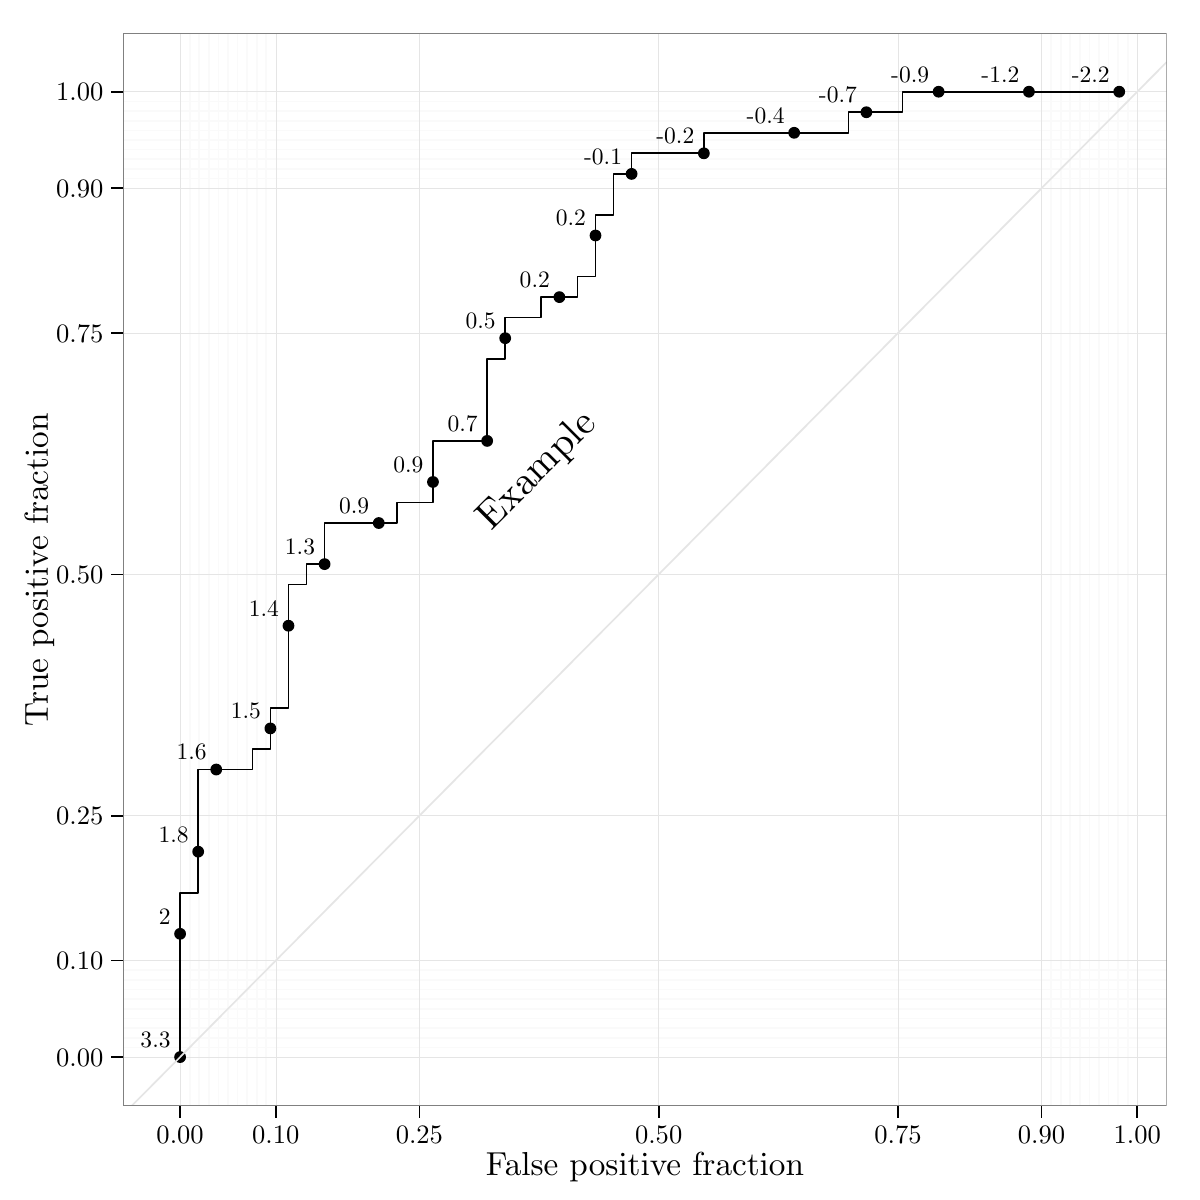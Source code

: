 % Created by tikzDevice version 0.7.0 on 2015-01-26 16:54:39
% !TEX encoding = UTF-8 Unicode
\documentclass[10pt]{article}

\nonstopmode

\usepackage{tikz}

\usepackage[active,tightpage,psfixbb]{preview}

\PreviewEnvironment{pgfpicture}

\setlength\PreviewBorder{0pt}
\begin{document}

\begin{tikzpicture}[x=1pt,y=1pt]
\definecolor[named]{fillColor}{rgb}{1.00,1.00,1.00}
\path[use as bounding box,fill=fillColor,fill opacity=0.00] (0,0) rectangle (433.62,433.62);
\begin{scope}
\path[clip] (  0.00,  0.00) rectangle (433.62,433.62);
\definecolor[named]{drawColor}{rgb}{1.00,1.00,1.00}
\definecolor[named]{fillColor}{rgb}{1.00,1.00,1.00}

\path[draw=drawColor,line width= 0.6pt,line join=round,line cap=round,fill=fillColor] (  0.00,  0.00) rectangle (433.62,433.62);
\end{scope}
\begin{scope}
\path[clip] ( 44.49, 34.03) rectangle (421.57,421.57);
\definecolor[named]{fillColor}{rgb}{1.00,1.00,1.00}

\path[fill=fillColor] ( 44.49, 34.03) rectangle (421.57,421.57);
\definecolor[named]{drawColor}{rgb}{0.98,0.98,0.98}

\path[draw=drawColor,line width= 0.6pt,line join=round] ( 44.49, 55.14) --
	(421.57, 55.14);

\path[draw=drawColor,line width= 0.6pt,line join=round] ( 44.49, 58.63) --
	(421.57, 58.63);

\path[draw=drawColor,line width= 0.6pt,line join=round] ( 44.49, 62.11) --
	(421.57, 62.11);

\path[draw=drawColor,line width= 0.6pt,line join=round] ( 44.49, 65.60) --
	(421.57, 65.60);

\path[draw=drawColor,line width= 0.6pt,line join=round] ( 44.49, 69.09) --
	(421.57, 69.09);

\path[draw=drawColor,line width= 0.6pt,line join=round] ( 44.49, 72.58) --
	(421.57, 72.58);

\path[draw=drawColor,line width= 0.6pt,line join=round] ( 44.49, 76.07) --
	(421.57, 76.07);

\path[draw=drawColor,line width= 0.6pt,line join=round] ( 44.49, 79.56) --
	(421.57, 79.56);

\path[draw=drawColor,line width= 0.6pt,line join=round] ( 44.49, 83.04) --
	(421.57, 83.04);

\path[draw=drawColor,line width= 0.6pt,line join=round] ( 44.49,369.08) --
	(421.57,369.08);

\path[draw=drawColor,line width= 0.6pt,line join=round] ( 44.49,372.57) --
	(421.57,372.57);

\path[draw=drawColor,line width= 0.6pt,line join=round] ( 44.49,376.05) --
	(421.57,376.05);

\path[draw=drawColor,line width= 0.6pt,line join=round] ( 44.49,379.54) --
	(421.57,379.54);

\path[draw=drawColor,line width= 0.6pt,line join=round] ( 44.49,383.03) --
	(421.57,383.03);

\path[draw=drawColor,line width= 0.6pt,line join=round] ( 44.49,386.52) --
	(421.57,386.52);

\path[draw=drawColor,line width= 0.6pt,line join=round] ( 44.49,390.01) --
	(421.57,390.01);

\path[draw=drawColor,line width= 0.6pt,line join=round] ( 44.49,393.49) --
	(421.57,393.49);

\path[draw=drawColor,line width= 0.6pt,line join=round] ( 44.49,396.98) --
	(421.57,396.98);

\path[draw=drawColor,line width= 0.6pt,line join=round] ( 68.54, 34.03) --
	( 68.54,421.57);

\path[draw=drawColor,line width= 0.6pt,line join=round] ( 72.00, 34.03) --
	( 72.00,421.57);

\path[draw=drawColor,line width= 0.6pt,line join=round] ( 75.46, 34.03) --
	( 75.46,421.57);

\path[draw=drawColor,line width= 0.6pt,line join=round] ( 78.92, 34.03) --
	( 78.92,421.57);

\path[draw=drawColor,line width= 0.6pt,line join=round] ( 82.38, 34.03) --
	( 82.38,421.57);

\path[draw=drawColor,line width= 0.6pt,line join=round] ( 85.84, 34.03) --
	( 85.84,421.57);

\path[draw=drawColor,line width= 0.6pt,line join=round] ( 89.30, 34.03) --
	( 89.30,421.57);

\path[draw=drawColor,line width= 0.6pt,line join=round] ( 92.75, 34.03) --
	( 92.75,421.57);

\path[draw=drawColor,line width= 0.6pt,line join=round] ( 96.21, 34.03) --
	( 96.21,421.57);

\path[draw=drawColor,line width= 0.6pt,line join=round] (379.83, 34.03) --
	(379.83,421.57);

\path[draw=drawColor,line width= 0.6pt,line join=round] (383.29, 34.03) --
	(383.29,421.57);

\path[draw=drawColor,line width= 0.6pt,line join=round] (386.75, 34.03) --
	(386.75,421.57);

\path[draw=drawColor,line width= 0.6pt,line join=round] (390.21, 34.03) --
	(390.21,421.57);

\path[draw=drawColor,line width= 0.6pt,line join=round] (393.67, 34.03) --
	(393.67,421.57);

\path[draw=drawColor,line width= 0.6pt,line join=round] (397.13, 34.03) --
	(397.13,421.57);

\path[draw=drawColor,line width= 0.6pt,line join=round] (400.58, 34.03) --
	(400.58,421.57);

\path[draw=drawColor,line width= 0.6pt,line join=round] (404.04, 34.03) --
	(404.04,421.57);

\path[draw=drawColor,line width= 0.6pt,line join=round] (407.50, 34.03) --
	(407.50,421.57);
\definecolor[named]{drawColor}{rgb}{0.90,0.90,0.90}

\path[draw=drawColor,line width= 0.2pt,line join=round] ( 44.49, 51.65) --
	(421.57, 51.65);

\path[draw=drawColor,line width= 0.2pt,line join=round] ( 44.49, 86.53) --
	(421.57, 86.53);

\path[draw=drawColor,line width= 0.2pt,line join=round] ( 44.49,138.86) --
	(421.57,138.86);

\path[draw=drawColor,line width= 0.2pt,line join=round] ( 44.49,226.06) --
	(421.57,226.06);

\path[draw=drawColor,line width= 0.2pt,line join=round] ( 44.49,313.27) --
	(421.57,313.27);

\path[draw=drawColor,line width= 0.2pt,line join=round] ( 44.49,365.59) --
	(421.57,365.59);

\path[draw=drawColor,line width= 0.2pt,line join=round] ( 44.49,400.47) --
	(421.57,400.47);

\path[draw=drawColor,line width= 0.2pt,line join=round] ( 65.08, 34.03) --
	( 65.08,421.57);

\path[draw=drawColor,line width= 0.2pt,line join=round] ( 99.67, 34.03) --
	( 99.67,421.57);

\path[draw=drawColor,line width= 0.2pt,line join=round] (151.55, 34.03) --
	(151.55,421.57);

\path[draw=drawColor,line width= 0.2pt,line join=round] (238.02, 34.03) --
	(238.02,421.57);

\path[draw=drawColor,line width= 0.2pt,line join=round] (324.49, 34.03) --
	(324.49,421.57);

\path[draw=drawColor,line width= 0.2pt,line join=round] (376.37, 34.03) --
	(376.37,421.57);

\path[draw=drawColor,line width= 0.2pt,line join=round] (410.96, 34.03) --
	(410.96,421.57);

\path[] (404.43,400.47) circle (  2.13);

\path[] (397.91,400.47) circle (  2.13);

\path[] (391.38,400.47) circle (  2.13);

\path[] (384.86,400.47) circle (  2.13);

\path[] (378.33,400.47) circle (  2.13);

\path[] (371.80,400.47) circle (  2.13);

\path[] (365.28,400.47) circle (  2.13);

\path[] (358.75,400.47) circle (  2.13);

\path[] (352.23,400.47) circle (  2.13);

\path[] (345.70,400.47) circle (  2.13);

\path[] (339.17,400.47) circle (  2.13);

\path[] (332.65,400.47) circle (  2.13);

\path[] (326.12,400.47) circle (  2.13);

\path[] (326.12,393.05) circle (  2.13);

\path[] (319.60,393.05) circle (  2.13);

\path[] (313.07,393.05) circle (  2.13);

\path[] (306.55,393.05) circle (  2.13);

\path[] (306.55,385.63) circle (  2.13);

\path[] (300.02,385.63) circle (  2.13);

\path[] (293.49,385.63) circle (  2.13);

\path[] (286.97,385.63) circle (  2.13);

\path[] (280.44,385.63) circle (  2.13);

\path[] (273.92,385.63) circle (  2.13);

\path[] (267.39,385.63) circle (  2.13);

\path[] (260.86,385.63) circle (  2.13);

\path[] (254.34,385.63) circle (  2.13);

\path[] (254.34,378.21) circle (  2.13);

\path[] (247.81,378.21) circle (  2.13);

\path[] (241.29,378.21) circle (  2.13);

\path[] (234.76,378.21) circle (  2.13);

\path[] (228.23,378.21) circle (  2.13);

\path[] (228.23,370.78) circle (  2.13);

\path[] (221.71,370.78) circle (  2.13);

\path[] (221.71,363.36) circle (  2.13);

\path[] (221.71,355.94) circle (  2.13);

\path[] (215.18,355.94) circle (  2.13);

\path[] (215.18,348.52) circle (  2.13);

\path[] (215.18,341.10) circle (  2.13);

\path[] (215.18,333.68) circle (  2.13);

\path[] (208.66,333.68) circle (  2.13);

\path[] (208.66,326.25) circle (  2.13);

\path[] (202.13,326.25) circle (  2.13);

\path[] (195.60,326.25) circle (  2.13);

\path[] (195.60,318.83) circle (  2.13);

\path[] (189.08,318.83) circle (  2.13);

\path[] (182.55,318.83) circle (  2.13);

\path[] (182.55,311.41) circle (  2.13);

\path[] (182.55,303.99) circle (  2.13);

\path[] (176.03,303.99) circle (  2.13);

\path[] (176.03,296.57) circle (  2.13);

\path[] (176.03,289.15) circle (  2.13);

\path[] (176.03,281.72) circle (  2.13);

\path[] (176.03,274.30) circle (  2.13);

\path[] (169.50,274.30) circle (  2.13);

\path[] (162.97,274.30) circle (  2.13);

\path[] (156.45,274.30) circle (  2.13);

\path[] (156.45,266.88) circle (  2.13);

\path[] (156.45,259.46) circle (  2.13);

\path[] (156.45,252.04) circle (  2.13);

\path[] (149.92,252.04) circle (  2.13);

\path[] (143.40,252.04) circle (  2.13);

\path[] (143.40,244.62) circle (  2.13);

\path[] (136.87,244.62) circle (  2.13);

\path[] (130.34,244.62) circle (  2.13);

\path[] (123.82,244.62) circle (  2.13);

\path[] (117.29,244.62) circle (  2.13);

\path[] (117.29,237.19) circle (  2.13);

\path[] (117.29,229.77) circle (  2.13);

\path[] (110.77,229.77) circle (  2.13);

\path[] (110.77,222.35) circle (  2.13);

\path[] (104.24,222.35) circle (  2.13);

\path[] (104.24,214.93) circle (  2.13);

\path[] (104.24,207.51) circle (  2.13);

\path[] (104.24,200.08) circle (  2.13);

\path[] (104.24,192.66) circle (  2.13);

\path[] (104.24,185.24) circle (  2.13);

\path[] (104.24,177.82) circle (  2.13);

\path[] ( 97.71,177.82) circle (  2.13);

\path[] ( 97.71,170.40) circle (  2.13);

\path[] ( 97.71,162.98) circle (  2.13);

\path[] ( 91.19,162.98) circle (  2.13);

\path[] ( 91.19,155.55) circle (  2.13);

\path[] ( 84.66,155.55) circle (  2.13);

\path[] ( 78.14,155.55) circle (  2.13);

\path[] ( 71.61,155.55) circle (  2.13);

\path[] ( 71.61,148.13) circle (  2.13);

\path[] ( 71.61,140.71) circle (  2.13);

\path[] ( 71.61,133.29) circle (  2.13);

\path[] ( 71.61,125.87) circle (  2.13);

\path[] ( 71.61,118.45) circle (  2.13);

\path[] ( 71.61,111.02) circle (  2.13);

\path[] ( 65.08,111.02) circle (  2.13);

\path[] ( 65.08,103.60) circle (  2.13);

\path[] ( 65.08, 96.18) circle (  2.13);

\path[] ( 65.08, 88.76) circle (  2.13);

\path[] ( 65.08, 81.34) circle (  2.13);

\path[] ( 65.08, 73.92) circle (  2.13);

\path[] ( 65.08, 66.49) circle (  2.13);

\path[] ( 65.08, 59.07) circle (  2.13);

\path[] ( 65.08, 51.65) circle (  2.13);
\definecolor[named]{drawColor}{rgb}{1.00,1.00,1.00}

\path[draw=drawColor,line width= 0.6pt,line join=round,fill=fillColor] ( 44.49, 30.88) -- (421.57,411.18);
\definecolor[named]{drawColor}{rgb}{0.00,0.00,0.00}

\path[draw=drawColor,line width= 0.6pt,line join=round] (404.43,400.47) --
	(397.91,400.47) --
	(391.38,400.47) --
	(384.86,400.47) --
	(378.33,400.47) --
	(371.80,400.47) --
	(365.28,400.47) --
	(358.75,400.47) --
	(352.23,400.47) --
	(345.70,400.47) --
	(339.17,400.47) --
	(332.65,400.47) --
	(326.12,400.47) --
	(326.12,393.05) --
	(319.60,393.05) --
	(313.07,393.05) --
	(306.55,393.05) --
	(306.55,385.63) --
	(300.02,385.63) --
	(293.49,385.63) --
	(286.97,385.63) --
	(280.44,385.63) --
	(273.92,385.63) --
	(267.39,385.63) --
	(260.86,385.63) --
	(254.34,385.63) --
	(254.34,378.21) --
	(247.81,378.21) --
	(241.29,378.21) --
	(234.76,378.21) --
	(228.23,378.21) --
	(228.23,370.78) --
	(221.71,370.78) --
	(221.71,363.36) --
	(221.71,355.94) --
	(215.18,355.94) --
	(215.18,348.52) --
	(215.18,341.10) --
	(215.18,333.68) --
	(208.66,333.68) --
	(208.66,326.25) --
	(202.13,326.25) --
	(195.60,326.25) --
	(195.60,318.83) --
	(189.08,318.83) --
	(182.55,318.83) --
	(182.55,311.41) --
	(182.55,303.99) --
	(176.03,303.99) --
	(176.03,296.57) --
	(176.03,289.15) --
	(176.03,281.72) --
	(176.03,274.30) --
	(169.50,274.30) --
	(162.97,274.30) --
	(156.45,274.30) --
	(156.45,266.88) --
	(156.45,259.46) --
	(156.45,252.04) --
	(149.92,252.04) --
	(143.40,252.04) --
	(143.40,244.62) --
	(136.87,244.62) --
	(130.34,244.62) --
	(123.82,244.62) --
	(117.29,244.62) --
	(117.29,237.19) --
	(117.29,229.77) --
	(110.77,229.77) --
	(110.77,222.35) --
	(104.24,222.35) --
	(104.24,214.93) --
	(104.24,207.51) --
	(104.24,200.08) --
	(104.24,192.66) --
	(104.24,185.24) --
	(104.24,177.82) --
	( 97.71,177.82) --
	( 97.71,170.40) --
	( 97.71,162.98) --
	( 91.19,162.98) --
	( 91.19,155.55) --
	( 84.66,155.55) --
	( 78.14,155.55) --
	( 71.61,155.55) --
	( 71.61,148.13) --
	( 71.61,140.71) --
	( 71.61,133.29) --
	( 71.61,125.87) --
	( 71.61,118.45) --
	( 71.61,111.02) --
	( 65.08,111.02) --
	( 65.08,103.60) --
	( 65.08, 96.18) --
	( 65.08, 88.76) --
	( 65.08, 81.34) --
	( 65.08, 73.92) --
	( 65.08, 66.49) --
	( 65.08, 59.07) --
	( 65.08, 51.65);

\node[text=drawColor,rotate= 45.00,anchor=base,inner sep=0pt, outer sep=0pt, scale=  1.42] at (196.77,260.83) {Example};
\definecolor[named]{fillColor}{rgb}{0.00,0.00,0.00}

\path[fill=fillColor] (404.43,400.47) circle (  2.13);

\path[fill=fillColor] (371.80,400.47) circle (  2.13);

\path[fill=fillColor] (339.17,400.47) circle (  2.13);

\path[fill=fillColor] (313.07,393.05) circle (  2.13);

\path[fill=fillColor] (286.97,385.63) circle (  2.13);

\path[fill=fillColor] (254.34,378.21) circle (  2.13);

\path[fill=fillColor] (228.23,370.78) circle (  2.13);

\path[fill=fillColor] (215.18,348.52) circle (  2.13);

\path[fill=fillColor] (202.13,326.25) circle (  2.13);

\path[fill=fillColor] (182.55,311.41) circle (  2.13);

\path[fill=fillColor] (176.03,274.30) circle (  2.13);

\path[fill=fillColor] (156.45,259.46) circle (  2.13);

\path[fill=fillColor] (136.87,244.62) circle (  2.13);

\path[fill=fillColor] (117.29,229.77) circle (  2.13);

\path[fill=fillColor] (104.24,207.51) circle (  2.13);

\path[fill=fillColor] ( 97.71,170.40) circle (  2.13);

\path[fill=fillColor] ( 78.14,155.55) circle (  2.13);

\path[fill=fillColor] ( 71.61,125.87) circle (  2.13);

\path[fill=fillColor] ( 65.08, 96.18) circle (  2.13);

\path[fill=fillColor] ( 65.08, 51.65) circle (  2.13);

\node[text=drawColor,anchor=base east,inner sep=0pt, outer sep=0pt, scale=  0.85] at (400.98,403.96) {-2.2};

\node[text=drawColor,anchor=base east,inner sep=0pt, outer sep=0pt, scale=  0.85] at (368.35,403.96) {-1.2};

\node[text=drawColor,anchor=base east,inner sep=0pt, outer sep=0pt, scale=  0.85] at (335.72,403.96) {-0.9};

\node[text=drawColor,anchor=base east,inner sep=0pt, outer sep=0pt, scale=  0.85] at (309.61,396.54) {-0.7};

\node[text=drawColor,anchor=base east,inner sep=0pt, outer sep=0pt, scale=  0.85] at (283.51,389.12) {-0.4};

\node[text=drawColor,anchor=base east,inner sep=0pt, outer sep=0pt, scale=  0.85] at (250.88,381.69) {-0.2};

\node[text=drawColor,anchor=base east,inner sep=0pt, outer sep=0pt, scale=  0.85] at (224.77,374.27) {-0.1};

\node[text=drawColor,anchor=base east,inner sep=0pt, outer sep=0pt, scale=  0.85] at (211.72,352.01) {0.2};

\node[text=drawColor,anchor=base east,inner sep=0pt, outer sep=0pt, scale=  0.85] at (198.67,329.74) {0.2};

\node[text=drawColor,anchor=base east,inner sep=0pt, outer sep=0pt, scale=  0.85] at (179.09,314.90) {0.5};

\node[text=drawColor,anchor=base east,inner sep=0pt, outer sep=0pt, scale=  0.85] at (172.57,277.79) {0.7};

\node[text=drawColor,anchor=base east,inner sep=0pt, outer sep=0pt, scale=  0.85] at (152.99,262.95) {0.9};

\node[text=drawColor,anchor=base east,inner sep=0pt, outer sep=0pt, scale=  0.85] at (133.41,248.10) {0.9};

\node[text=drawColor,anchor=base east,inner sep=0pt, outer sep=0pt, scale=  0.85] at (113.83,233.26) {1.3};

\node[text=drawColor,anchor=base east,inner sep=0pt, outer sep=0pt, scale=  0.85] at (100.78,210.99) {1.4};

\node[text=drawColor,anchor=base east,inner sep=0pt, outer sep=0pt, scale=  0.85] at ( 94.26,173.89) {1.5};

\node[text=drawColor,anchor=base east,inner sep=0pt, outer sep=0pt, scale=  0.85] at ( 74.68,159.04) {1.6};

\node[text=drawColor,anchor=base east,inner sep=0pt, outer sep=0pt, scale=  0.85] at ( 68.15,129.36) {1.8};

\node[text=drawColor,anchor=base east,inner sep=0pt, outer sep=0pt, scale=  0.85] at ( 61.63, 99.67) {2};

\node[text=drawColor,anchor=base east,inner sep=0pt, outer sep=0pt, scale=  0.85] at ( 61.63, 55.14) {3.3};
\definecolor[named]{drawColor}{rgb}{0.90,0.90,0.90}
\definecolor[named]{fillColor}{rgb}{0.90,0.90,0.90}

\path[draw=drawColor,line width= 0.6pt,line join=round,fill=fillColor] ( 44.49, 30.88) -- (421.57,411.18);
\definecolor[named]{drawColor}{rgb}{0.50,0.50,0.50}

\path[draw=drawColor,line width= 0.6pt,line join=round,line cap=round] ( 44.49, 34.03) rectangle (421.57,421.57);
\end{scope}
\begin{scope}
\path[clip] (  0.00,  0.00) rectangle (433.62,433.62);
\definecolor[named]{drawColor}{rgb}{0.00,0.00,0.00}

\node[text=drawColor,anchor=base east,inner sep=0pt, outer sep=0pt, scale=  0.96] at ( 37.37, 48.34) {0.00};

\node[text=drawColor,anchor=base east,inner sep=0pt, outer sep=0pt, scale=  0.96] at ( 37.37, 83.23) {0.10};

\node[text=drawColor,anchor=base east,inner sep=0pt, outer sep=0pt, scale=  0.96] at ( 37.37,135.55) {0.25};

\node[text=drawColor,anchor=base east,inner sep=0pt, outer sep=0pt, scale=  0.96] at ( 37.37,222.75) {0.50};

\node[text=drawColor,anchor=base east,inner sep=0pt, outer sep=0pt, scale=  0.96] at ( 37.37,309.96) {0.75};

\node[text=drawColor,anchor=base east,inner sep=0pt, outer sep=0pt, scale=  0.96] at ( 37.37,362.28) {0.90};

\node[text=drawColor,anchor=base east,inner sep=0pt, outer sep=0pt, scale=  0.96] at ( 37.37,397.17) {1.00};
\end{scope}
\begin{scope}
\path[clip] (  0.00,  0.00) rectangle (433.62,433.62);
\definecolor[named]{drawColor}{rgb}{0.00,0.00,0.00}

\path[draw=drawColor,line width= 0.6pt,line join=round] ( 40.22, 51.65) --
	( 44.49, 51.65);

\path[draw=drawColor,line width= 0.6pt,line join=round] ( 40.22, 86.53) --
	( 44.49, 86.53);

\path[draw=drawColor,line width= 0.6pt,line join=round] ( 40.22,138.86) --
	( 44.49,138.86);

\path[draw=drawColor,line width= 0.6pt,line join=round] ( 40.22,226.06) --
	( 44.49,226.06);

\path[draw=drawColor,line width= 0.6pt,line join=round] ( 40.22,313.27) --
	( 44.49,313.27);

\path[draw=drawColor,line width= 0.6pt,line join=round] ( 40.22,365.59) --
	( 44.49,365.59);

\path[draw=drawColor,line width= 0.6pt,line join=round] ( 40.22,400.47) --
	( 44.49,400.47);
\end{scope}
\begin{scope}
\path[clip] (  0.00,  0.00) rectangle (433.62,433.62);
\definecolor[named]{drawColor}{rgb}{0.00,0.00,0.00}

\path[draw=drawColor,line width= 0.6pt,line join=round] ( 65.08, 29.77) --
	( 65.08, 34.03);

\path[draw=drawColor,line width= 0.6pt,line join=round] ( 99.67, 29.77) --
	( 99.67, 34.03);

\path[draw=drawColor,line width= 0.6pt,line join=round] (151.55, 29.77) --
	(151.55, 34.03);

\path[draw=drawColor,line width= 0.6pt,line join=round] (238.02, 29.77) --
	(238.02, 34.03);

\path[draw=drawColor,line width= 0.6pt,line join=round] (324.49, 29.77) --
	(324.49, 34.03);

\path[draw=drawColor,line width= 0.6pt,line join=round] (376.37, 29.77) --
	(376.37, 34.03);

\path[draw=drawColor,line width= 0.6pt,line join=round] (410.96, 29.77) --
	(410.96, 34.03);
\end{scope}
\begin{scope}
\path[clip] (  0.00,  0.00) rectangle (433.62,433.62);
\definecolor[named]{drawColor}{rgb}{0.00,0.00,0.00}

\node[text=drawColor,anchor=base,inner sep=0pt, outer sep=0pt, scale=  0.96] at ( 65.08, 20.31) {0.00};

\node[text=drawColor,anchor=base,inner sep=0pt, outer sep=0pt, scale=  0.96] at ( 99.67, 20.31) {0.10};

\node[text=drawColor,anchor=base,inner sep=0pt, outer sep=0pt, scale=  0.96] at (151.55, 20.31) {0.25};

\node[text=drawColor,anchor=base,inner sep=0pt, outer sep=0pt, scale=  0.96] at (238.02, 20.31) {0.50};

\node[text=drawColor,anchor=base,inner sep=0pt, outer sep=0pt, scale=  0.96] at (324.49, 20.31) {0.75};

\node[text=drawColor,anchor=base,inner sep=0pt, outer sep=0pt, scale=  0.96] at (376.37, 20.31) {0.90};

\node[text=drawColor,anchor=base,inner sep=0pt, outer sep=0pt, scale=  0.96] at (410.96, 20.31) {1.00};
\end{scope}
\begin{scope}
\path[clip] (  0.00,  0.00) rectangle (433.62,433.62);
\definecolor[named]{drawColor}{rgb}{0.00,0.00,0.00}

\node[text=drawColor,anchor=base,inner sep=0pt, outer sep=0pt, scale=  1.20] at (233.03,  9.03) {False positive fraction};
\end{scope}
\begin{scope}
\path[clip] (  0.00,  0.00) rectangle (433.62,433.62);
\definecolor[named]{drawColor}{rgb}{0.00,0.00,0.00}

\node[text=drawColor,rotate= 90.00,anchor=base,inner sep=0pt, outer sep=0pt, scale=  1.20] at ( 17.30,227.80) {True positive fraction};
\end{scope}
\end{tikzpicture}

\end{document}
